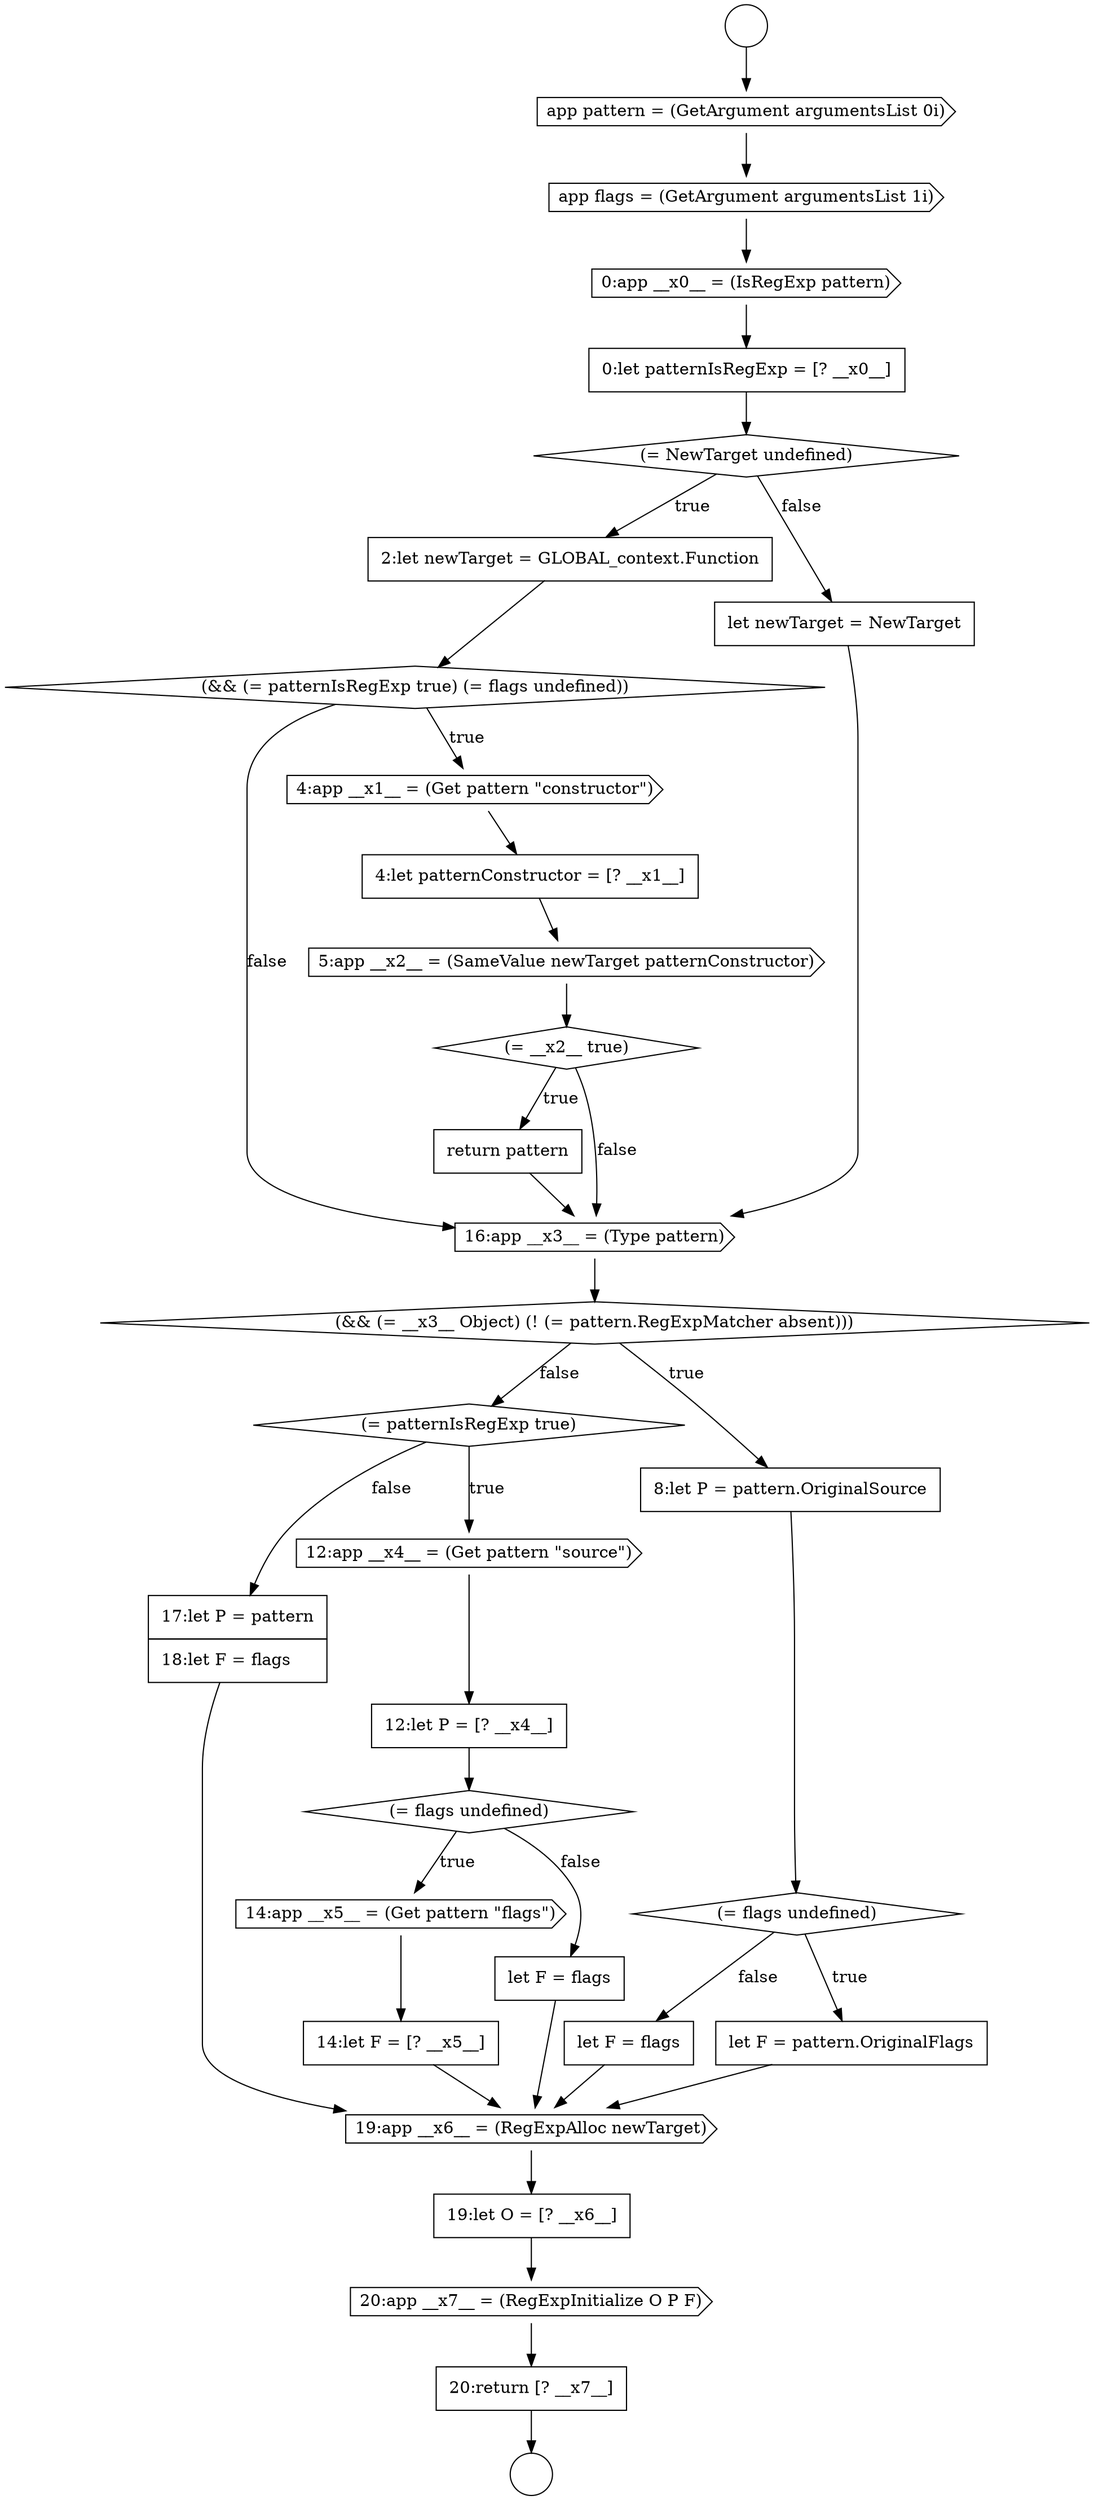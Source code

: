 digraph {
  node13740 [shape=none, margin=0, label=<<font color="black">
    <table border="0" cellborder="1" cellspacing="0" cellpadding="10">
      <tr><td align="left">14:let F = [? __x5__]</td></tr>
    </table>
  </font>> color="black" fillcolor="white" style=filled]
  node13732 [shape=diamond, label=<<font color="black">(= flags undefined)</font>> color="black" fillcolor="white" style=filled]
  node13715 [shape=circle label=" " color="black" fillcolor="white" style=filled]
  node13744 [shape=none, margin=0, label=<<font color="black">
    <table border="0" cellborder="1" cellspacing="0" cellpadding="10">
      <tr><td align="left">19:let O = [? __x6__]</td></tr>
    </table>
  </font>> color="black" fillcolor="white" style=filled]
  node13746 [shape=none, margin=0, label=<<font color="black">
    <table border="0" cellborder="1" cellspacing="0" cellpadding="10">
      <tr><td align="left">20:return [? __x7__]</td></tr>
    </table>
  </font>> color="black" fillcolor="white" style=filled]
  node13735 [shape=diamond, label=<<font color="black">(= patternIsRegExp true)</font>> color="black" fillcolor="white" style=filled]
  node13726 [shape=diamond, label=<<font color="black">(= __x2__ true)</font>> color="black" fillcolor="white" style=filled]
  node13745 [shape=cds, label=<<font color="black">20:app __x7__ = (RegExpInitialize O P F)</font>> color="black" fillcolor="white" style=filled]
  node13730 [shape=diamond, label=<<font color="black">(&amp;&amp; (= __x3__ Object) (! (= pattern.RegExpMatcher absent)))</font>> color="black" fillcolor="white" style=filled]
  node13734 [shape=none, margin=0, label=<<font color="black">
    <table border="0" cellborder="1" cellspacing="0" cellpadding="10">
      <tr><td align="left">let F = flags</td></tr>
    </table>
  </font>> color="black" fillcolor="white" style=filled]
  node13742 [shape=none, margin=0, label=<<font color="black">
    <table border="0" cellborder="1" cellspacing="0" cellpadding="10">
      <tr><td align="left">17:let P = pattern</td></tr>
      <tr><td align="left">18:let F = flags</td></tr>
    </table>
  </font>> color="black" fillcolor="white" style=filled]
  node13739 [shape=cds, label=<<font color="black">14:app __x5__ = (Get pattern &quot;flags&quot;)</font>> color="black" fillcolor="white" style=filled]
  node13716 [shape=cds, label=<<font color="black">app pattern = (GetArgument argumentsList 0i)</font>> color="black" fillcolor="white" style=filled]
  node13738 [shape=diamond, label=<<font color="black">(= flags undefined)</font>> color="black" fillcolor="white" style=filled]
  node13743 [shape=cds, label=<<font color="black">19:app __x6__ = (RegExpAlloc newTarget)</font>> color="black" fillcolor="white" style=filled]
  node13736 [shape=cds, label=<<font color="black">12:app __x4__ = (Get pattern &quot;source&quot;)</font>> color="black" fillcolor="white" style=filled]
  node13722 [shape=diamond, label=<<font color="black">(&amp;&amp; (= patternIsRegExp true) (= flags undefined))</font>> color="black" fillcolor="white" style=filled]
  node13719 [shape=none, margin=0, label=<<font color="black">
    <table border="0" cellborder="1" cellspacing="0" cellpadding="10">
      <tr><td align="left">0:let patternIsRegExp = [? __x0__]</td></tr>
    </table>
  </font>> color="black" fillcolor="white" style=filled]
  node13725 [shape=cds, label=<<font color="black">5:app __x2__ = (SameValue newTarget patternConstructor)</font>> color="black" fillcolor="white" style=filled]
  node13718 [shape=cds, label=<<font color="black">0:app __x0__ = (IsRegExp pattern)</font>> color="black" fillcolor="white" style=filled]
  node13731 [shape=none, margin=0, label=<<font color="black">
    <table border="0" cellborder="1" cellspacing="0" cellpadding="10">
      <tr><td align="left">8:let P = pattern.OriginalSource</td></tr>
    </table>
  </font>> color="black" fillcolor="white" style=filled]
  node13714 [shape=circle label=" " color="black" fillcolor="white" style=filled]
  node13741 [shape=none, margin=0, label=<<font color="black">
    <table border="0" cellborder="1" cellspacing="0" cellpadding="10">
      <tr><td align="left">let F = flags</td></tr>
    </table>
  </font>> color="black" fillcolor="white" style=filled]
  node13717 [shape=cds, label=<<font color="black">app flags = (GetArgument argumentsList 1i)</font>> color="black" fillcolor="white" style=filled]
  node13727 [shape=none, margin=0, label=<<font color="black">
    <table border="0" cellborder="1" cellspacing="0" cellpadding="10">
      <tr><td align="left">return pattern</td></tr>
    </table>
  </font>> color="black" fillcolor="white" style=filled]
  node13737 [shape=none, margin=0, label=<<font color="black">
    <table border="0" cellborder="1" cellspacing="0" cellpadding="10">
      <tr><td align="left">12:let P = [? __x4__]</td></tr>
    </table>
  </font>> color="black" fillcolor="white" style=filled]
  node13729 [shape=cds, label=<<font color="black">16:app __x3__ = (Type pattern)</font>> color="black" fillcolor="white" style=filled]
  node13724 [shape=none, margin=0, label=<<font color="black">
    <table border="0" cellborder="1" cellspacing="0" cellpadding="10">
      <tr><td align="left">4:let patternConstructor = [? __x1__]</td></tr>
    </table>
  </font>> color="black" fillcolor="white" style=filled]
  node13721 [shape=none, margin=0, label=<<font color="black">
    <table border="0" cellborder="1" cellspacing="0" cellpadding="10">
      <tr><td align="left">2:let newTarget = GLOBAL_context.Function</td></tr>
    </table>
  </font>> color="black" fillcolor="white" style=filled]
  node13733 [shape=none, margin=0, label=<<font color="black">
    <table border="0" cellborder="1" cellspacing="0" cellpadding="10">
      <tr><td align="left">let F = pattern.OriginalFlags</td></tr>
    </table>
  </font>> color="black" fillcolor="white" style=filled]
  node13728 [shape=none, margin=0, label=<<font color="black">
    <table border="0" cellborder="1" cellspacing="0" cellpadding="10">
      <tr><td align="left">let newTarget = NewTarget</td></tr>
    </table>
  </font>> color="black" fillcolor="white" style=filled]
  node13720 [shape=diamond, label=<<font color="black">(= NewTarget undefined)</font>> color="black" fillcolor="white" style=filled]
  node13723 [shape=cds, label=<<font color="black">4:app __x1__ = (Get pattern &quot;constructor&quot;)</font>> color="black" fillcolor="white" style=filled]
  node13727 -> node13729 [ color="black"]
  node13742 -> node13743 [ color="black"]
  node13737 -> node13738 [ color="black"]
  node13726 -> node13727 [label=<<font color="black">true</font>> color="black"]
  node13726 -> node13729 [label=<<font color="black">false</font>> color="black"]
  node13729 -> node13730 [ color="black"]
  node13716 -> node13717 [ color="black"]
  node13739 -> node13740 [ color="black"]
  node13741 -> node13743 [ color="black"]
  node13720 -> node13721 [label=<<font color="black">true</font>> color="black"]
  node13720 -> node13728 [label=<<font color="black">false</font>> color="black"]
  node13744 -> node13745 [ color="black"]
  node13728 -> node13729 [ color="black"]
  node13730 -> node13731 [label=<<font color="black">true</font>> color="black"]
  node13730 -> node13735 [label=<<font color="black">false</font>> color="black"]
  node13721 -> node13722 [ color="black"]
  node13723 -> node13724 [ color="black"]
  node13722 -> node13723 [label=<<font color="black">true</font>> color="black"]
  node13722 -> node13729 [label=<<font color="black">false</font>> color="black"]
  node13734 -> node13743 [ color="black"]
  node13738 -> node13739 [label=<<font color="black">true</font>> color="black"]
  node13738 -> node13741 [label=<<font color="black">false</font>> color="black"]
  node13718 -> node13719 [ color="black"]
  node13725 -> node13726 [ color="black"]
  node13746 -> node13715 [ color="black"]
  node13719 -> node13720 [ color="black"]
  node13736 -> node13737 [ color="black"]
  node13743 -> node13744 [ color="black"]
  node13733 -> node13743 [ color="black"]
  node13724 -> node13725 [ color="black"]
  node13745 -> node13746 [ color="black"]
  node13714 -> node13716 [ color="black"]
  node13735 -> node13736 [label=<<font color="black">true</font>> color="black"]
  node13735 -> node13742 [label=<<font color="black">false</font>> color="black"]
  node13717 -> node13718 [ color="black"]
  node13731 -> node13732 [ color="black"]
  node13740 -> node13743 [ color="black"]
  node13732 -> node13733 [label=<<font color="black">true</font>> color="black"]
  node13732 -> node13734 [label=<<font color="black">false</font>> color="black"]
}
